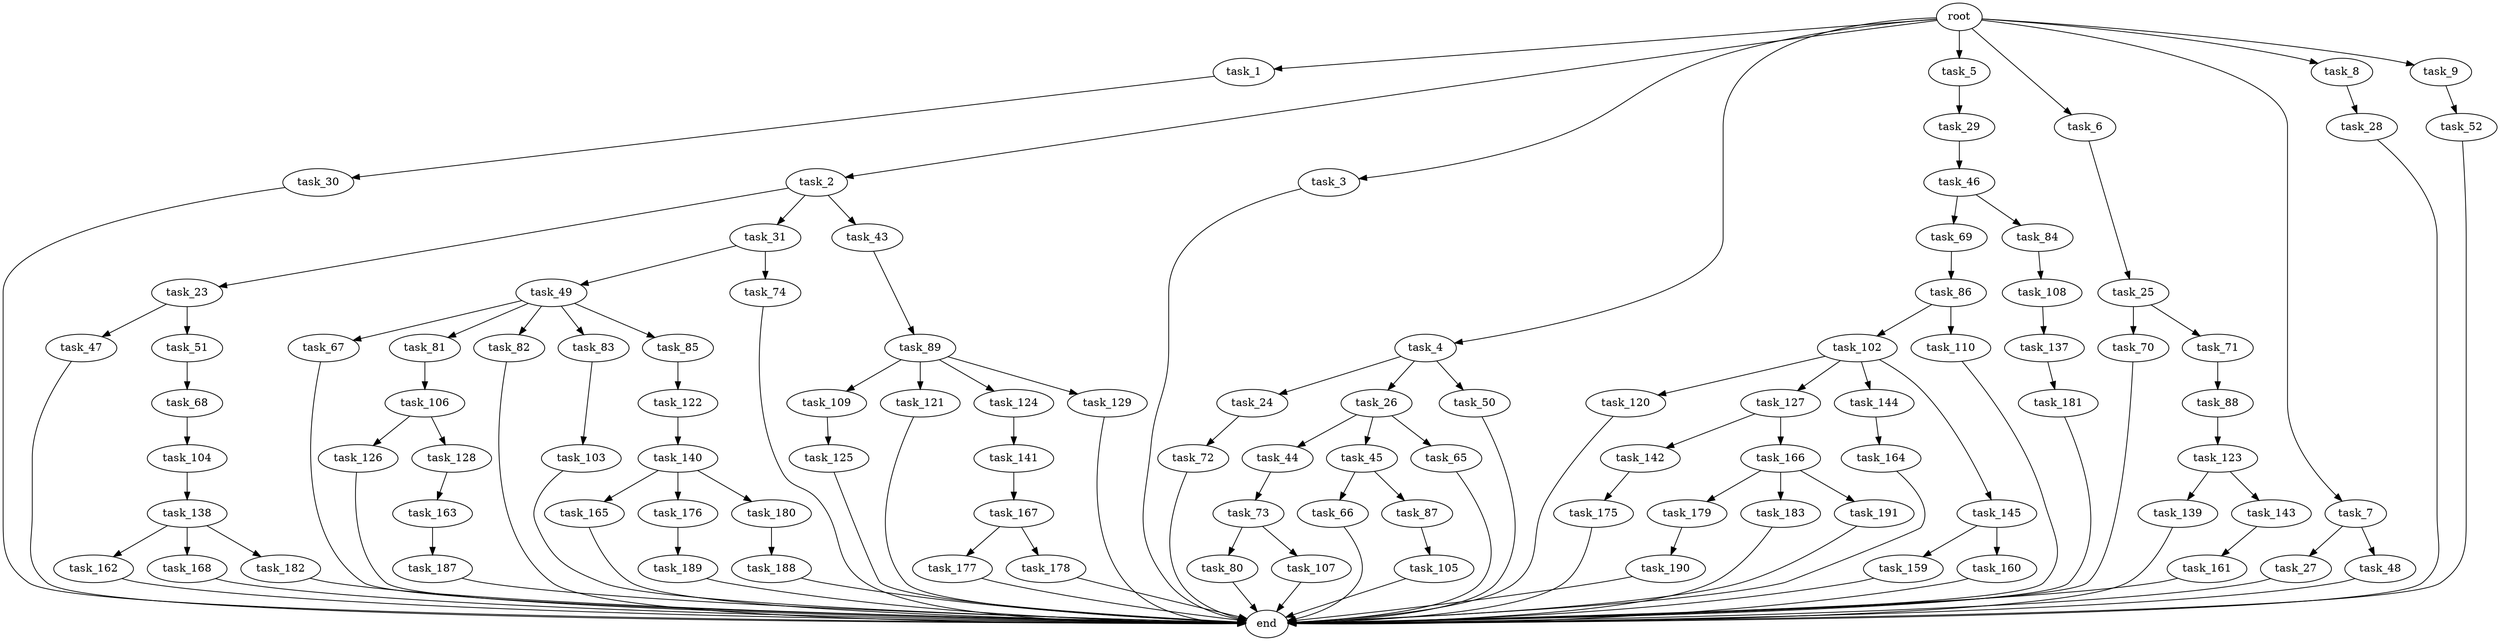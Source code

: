 digraph G {
  root [size="0.000000"];
  task_1 [size="1.024000"];
  task_2 [size="1.024000"];
  task_3 [size="1.024000"];
  task_4 [size="1.024000"];
  task_5 [size="1.024000"];
  task_6 [size="1.024000"];
  task_7 [size="1.024000"];
  task_8 [size="1.024000"];
  task_9 [size="1.024000"];
  task_23 [size="549755813.888000"];
  task_24 [size="214748364.800000"];
  task_25 [size="858993459.200000"];
  task_26 [size="214748364.800000"];
  task_27 [size="137438953.472000"];
  task_28 [size="77309411.328000"];
  task_29 [size="77309411.328000"];
  task_30 [size="214748364.800000"];
  task_31 [size="549755813.888000"];
  task_43 [size="549755813.888000"];
  task_44 [size="34359738.368000"];
  task_45 [size="34359738.368000"];
  task_46 [size="137438953.472000"];
  task_47 [size="137438953.472000"];
  task_48 [size="137438953.472000"];
  task_49 [size="549755813.888000"];
  task_50 [size="214748364.800000"];
  task_51 [size="137438953.472000"];
  task_52 [size="214748364.800000"];
  task_65 [size="34359738.368000"];
  task_66 [size="549755813.888000"];
  task_67 [size="77309411.328000"];
  task_68 [size="420906795.008000"];
  task_69 [size="695784701.952000"];
  task_70 [size="214748364.800000"];
  task_71 [size="214748364.800000"];
  task_72 [size="695784701.952000"];
  task_73 [size="549755813.888000"];
  task_74 [size="549755813.888000"];
  task_80 [size="695784701.952000"];
  task_81 [size="77309411.328000"];
  task_82 [size="77309411.328000"];
  task_83 [size="77309411.328000"];
  task_84 [size="695784701.952000"];
  task_85 [size="77309411.328000"];
  task_86 [size="77309411.328000"];
  task_87 [size="549755813.888000"];
  task_88 [size="858993459.200000"];
  task_89 [size="695784701.952000"];
  task_102 [size="420906795.008000"];
  task_103 [size="420906795.008000"];
  task_104 [size="34359738.368000"];
  task_105 [size="695784701.952000"];
  task_106 [size="858993459.200000"];
  task_107 [size="695784701.952000"];
  task_108 [size="309237645.312000"];
  task_109 [size="214748364.800000"];
  task_110 [size="420906795.008000"];
  task_120 [size="137438953.472000"];
  task_121 [size="214748364.800000"];
  task_122 [size="137438953.472000"];
  task_123 [size="695784701.952000"];
  task_124 [size="214748364.800000"];
  task_125 [size="137438953.472000"];
  task_126 [size="34359738.368000"];
  task_127 [size="137438953.472000"];
  task_128 [size="34359738.368000"];
  task_129 [size="214748364.800000"];
  task_137 [size="77309411.328000"];
  task_138 [size="214748364.800000"];
  task_139 [size="214748364.800000"];
  task_140 [size="695784701.952000"];
  task_141 [size="695784701.952000"];
  task_142 [size="858993459.200000"];
  task_143 [size="214748364.800000"];
  task_144 [size="137438953.472000"];
  task_145 [size="137438953.472000"];
  task_159 [size="858993459.200000"];
  task_160 [size="858993459.200000"];
  task_161 [size="214748364.800000"];
  task_162 [size="858993459.200000"];
  task_163 [size="214748364.800000"];
  task_164 [size="420906795.008000"];
  task_165 [size="34359738.368000"];
  task_166 [size="858993459.200000"];
  task_167 [size="695784701.952000"];
  task_168 [size="858993459.200000"];
  task_175 [size="549755813.888000"];
  task_176 [size="34359738.368000"];
  task_177 [size="549755813.888000"];
  task_178 [size="549755813.888000"];
  task_179 [size="34359738.368000"];
  task_180 [size="34359738.368000"];
  task_181 [size="137438953.472000"];
  task_182 [size="858993459.200000"];
  task_183 [size="34359738.368000"];
  task_187 [size="137438953.472000"];
  task_188 [size="309237645.312000"];
  task_189 [size="549755813.888000"];
  task_190 [size="420906795.008000"];
  task_191 [size="34359738.368000"];
  end [size="0.000000"];

  root -> task_1 [size="1.000000"];
  root -> task_2 [size="1.000000"];
  root -> task_3 [size="1.000000"];
  root -> task_4 [size="1.000000"];
  root -> task_5 [size="1.000000"];
  root -> task_6 [size="1.000000"];
  root -> task_7 [size="1.000000"];
  root -> task_8 [size="1.000000"];
  root -> task_9 [size="1.000000"];
  task_1 -> task_30 [size="209715200.000000"];
  task_2 -> task_23 [size="536870912.000000"];
  task_2 -> task_31 [size="536870912.000000"];
  task_2 -> task_43 [size="536870912.000000"];
  task_3 -> end [size="1.000000"];
  task_4 -> task_24 [size="209715200.000000"];
  task_4 -> task_26 [size="209715200.000000"];
  task_4 -> task_50 [size="209715200.000000"];
  task_5 -> task_29 [size="75497472.000000"];
  task_6 -> task_25 [size="838860800.000000"];
  task_7 -> task_27 [size="134217728.000000"];
  task_7 -> task_48 [size="134217728.000000"];
  task_8 -> task_28 [size="75497472.000000"];
  task_9 -> task_52 [size="209715200.000000"];
  task_23 -> task_47 [size="134217728.000000"];
  task_23 -> task_51 [size="134217728.000000"];
  task_24 -> task_72 [size="679477248.000000"];
  task_25 -> task_70 [size="209715200.000000"];
  task_25 -> task_71 [size="209715200.000000"];
  task_26 -> task_44 [size="33554432.000000"];
  task_26 -> task_45 [size="33554432.000000"];
  task_26 -> task_65 [size="33554432.000000"];
  task_27 -> end [size="1.000000"];
  task_28 -> end [size="1.000000"];
  task_29 -> task_46 [size="134217728.000000"];
  task_30 -> end [size="1.000000"];
  task_31 -> task_49 [size="536870912.000000"];
  task_31 -> task_74 [size="536870912.000000"];
  task_43 -> task_89 [size="679477248.000000"];
  task_44 -> task_73 [size="536870912.000000"];
  task_45 -> task_66 [size="536870912.000000"];
  task_45 -> task_87 [size="536870912.000000"];
  task_46 -> task_69 [size="679477248.000000"];
  task_46 -> task_84 [size="679477248.000000"];
  task_47 -> end [size="1.000000"];
  task_48 -> end [size="1.000000"];
  task_49 -> task_67 [size="75497472.000000"];
  task_49 -> task_81 [size="75497472.000000"];
  task_49 -> task_82 [size="75497472.000000"];
  task_49 -> task_83 [size="75497472.000000"];
  task_49 -> task_85 [size="75497472.000000"];
  task_50 -> end [size="1.000000"];
  task_51 -> task_68 [size="411041792.000000"];
  task_52 -> end [size="1.000000"];
  task_65 -> end [size="1.000000"];
  task_66 -> end [size="1.000000"];
  task_67 -> end [size="1.000000"];
  task_68 -> task_104 [size="33554432.000000"];
  task_69 -> task_86 [size="75497472.000000"];
  task_70 -> end [size="1.000000"];
  task_71 -> task_88 [size="838860800.000000"];
  task_72 -> end [size="1.000000"];
  task_73 -> task_80 [size="679477248.000000"];
  task_73 -> task_107 [size="679477248.000000"];
  task_74 -> end [size="1.000000"];
  task_80 -> end [size="1.000000"];
  task_81 -> task_106 [size="838860800.000000"];
  task_82 -> end [size="1.000000"];
  task_83 -> task_103 [size="411041792.000000"];
  task_84 -> task_108 [size="301989888.000000"];
  task_85 -> task_122 [size="134217728.000000"];
  task_86 -> task_102 [size="411041792.000000"];
  task_86 -> task_110 [size="411041792.000000"];
  task_87 -> task_105 [size="679477248.000000"];
  task_88 -> task_123 [size="679477248.000000"];
  task_89 -> task_109 [size="209715200.000000"];
  task_89 -> task_121 [size="209715200.000000"];
  task_89 -> task_124 [size="209715200.000000"];
  task_89 -> task_129 [size="209715200.000000"];
  task_102 -> task_120 [size="134217728.000000"];
  task_102 -> task_127 [size="134217728.000000"];
  task_102 -> task_144 [size="134217728.000000"];
  task_102 -> task_145 [size="134217728.000000"];
  task_103 -> end [size="1.000000"];
  task_104 -> task_138 [size="209715200.000000"];
  task_105 -> end [size="1.000000"];
  task_106 -> task_126 [size="33554432.000000"];
  task_106 -> task_128 [size="33554432.000000"];
  task_107 -> end [size="1.000000"];
  task_108 -> task_137 [size="75497472.000000"];
  task_109 -> task_125 [size="134217728.000000"];
  task_110 -> end [size="1.000000"];
  task_120 -> end [size="1.000000"];
  task_121 -> end [size="1.000000"];
  task_122 -> task_140 [size="679477248.000000"];
  task_123 -> task_139 [size="209715200.000000"];
  task_123 -> task_143 [size="209715200.000000"];
  task_124 -> task_141 [size="679477248.000000"];
  task_125 -> end [size="1.000000"];
  task_126 -> end [size="1.000000"];
  task_127 -> task_142 [size="838860800.000000"];
  task_127 -> task_166 [size="838860800.000000"];
  task_128 -> task_163 [size="209715200.000000"];
  task_129 -> end [size="1.000000"];
  task_137 -> task_181 [size="134217728.000000"];
  task_138 -> task_162 [size="838860800.000000"];
  task_138 -> task_168 [size="838860800.000000"];
  task_138 -> task_182 [size="838860800.000000"];
  task_139 -> end [size="1.000000"];
  task_140 -> task_165 [size="33554432.000000"];
  task_140 -> task_176 [size="33554432.000000"];
  task_140 -> task_180 [size="33554432.000000"];
  task_141 -> task_167 [size="679477248.000000"];
  task_142 -> task_175 [size="536870912.000000"];
  task_143 -> task_161 [size="209715200.000000"];
  task_144 -> task_164 [size="411041792.000000"];
  task_145 -> task_159 [size="838860800.000000"];
  task_145 -> task_160 [size="838860800.000000"];
  task_159 -> end [size="1.000000"];
  task_160 -> end [size="1.000000"];
  task_161 -> end [size="1.000000"];
  task_162 -> end [size="1.000000"];
  task_163 -> task_187 [size="134217728.000000"];
  task_164 -> end [size="1.000000"];
  task_165 -> end [size="1.000000"];
  task_166 -> task_179 [size="33554432.000000"];
  task_166 -> task_183 [size="33554432.000000"];
  task_166 -> task_191 [size="33554432.000000"];
  task_167 -> task_177 [size="536870912.000000"];
  task_167 -> task_178 [size="536870912.000000"];
  task_168 -> end [size="1.000000"];
  task_175 -> end [size="1.000000"];
  task_176 -> task_189 [size="536870912.000000"];
  task_177 -> end [size="1.000000"];
  task_178 -> end [size="1.000000"];
  task_179 -> task_190 [size="411041792.000000"];
  task_180 -> task_188 [size="301989888.000000"];
  task_181 -> end [size="1.000000"];
  task_182 -> end [size="1.000000"];
  task_183 -> end [size="1.000000"];
  task_187 -> end [size="1.000000"];
  task_188 -> end [size="1.000000"];
  task_189 -> end [size="1.000000"];
  task_190 -> end [size="1.000000"];
  task_191 -> end [size="1.000000"];
}
